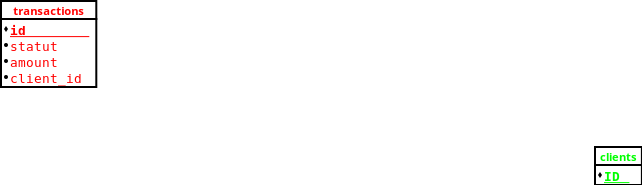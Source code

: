 <?xml version="1.0" encoding="UTF-8"?>
<dia:diagram xmlns:dia="http://www.lysator.liu.se/~alla/dia/">
   <dia:layer name="Background" visible="true" active="true">
      <dia:object type="Database - Table" version="0" id="1"><dia:attribute name="obj_pos">
                <dia:point val="54.3,23.1"/>
            </dia:attribute>
            <dia:attribute name="obj_bb">
                <dia:rectangle val="54.3,23.1;9.97,9.2"/>
            </dia:attribute>
            <dia:attribute name="meta">
                <dia:composite type="dict"/>
            </dia:attribute>
            <dia:attribute name="elem_corner">
                <dia:point val="54.3,23.1"/>
            </dia:attribute>
            <dia:attribute name="elem_width">
                <dia:real val="5.92"/>
            </dia:attribute>
            <dia:attribute name="elem_height">
                <dia:real val="3.5"/>
            </dia:attribute>
            <dia:attribute name="text_colour">
                <dia:color val="#00FF00"/>
            </dia:attribute>
            <dia:attribute name="line_colour">
                <dia:color val="#000000"/>
            </dia:attribute>
            <dia:attribute name="fill_colour">
                <dia:color val="#ffffff"/>
            </dia:attribute>
            <dia:attribute name="line_width">
                <dia:real val="0.1"/>
            </dia:attribute>
            <dia:attribute name="name">
                <dia:string>#clients#</dia:string>
            </dia:attribute>
            <dia:attribute name="comment">
                <dia:string>##</dia:string>
            </dia:attribute>
            <dia:attribute name="visible_comment">
                <dia:boolean val="false"/>
            </dia:attribute>
            <dia:attribute name="tagging_comment">
                <dia:boolean val="false"/>
            </dia:attribute>
            <dia:attribute name="underline_primary_key">
                <dia:boolean val="true"/>
            </dia:attribute>
            <dia:attribute name="bold_primary_keys">
                <dia:boolean val="true"/>
            </dia:attribute>
            <dia:attribute name="normal_font">
                <dia:font family="monospace" style="0" name="Courier"/>
            </dia:attribute>
            <dia:attribute name="name_font">
                <dia:font family="sans" style="80" name="Helvetica-Bold"/>
            </dia:attribute>
            <dia:attribute name="comment_font">
                <dia:font family="sans" style="0" name="Helvetica"/>
            </dia:attribute>
            <dia:attribute name="normal_font_height">
                <dia:real val="0.8"/>
            </dia:attribute>
            <dia:attribute name="name_font_height">
                <dia:real val="0.7"/>
            </dia:attribute>
            <dia:attribute name="comment_font_height">
                <dia:real val="0.7"/>
            </dia:attribute>         <dia:attribute name="attributes"><dia:composite type="table_attribute">
                    <dia:attribute name="name">
                <dia:string>#ID#</dia:string>
                </dia:attribute>
                <dia:attribute name="type">
                    <dia:string>##</dia:string>
                </dia:attribute>
                    <dia:attribute name="comment">
                <dia:string>##</dia:string>
                </dia:attribute><dia:attribute name="primary_key">
                    <dia:boolean val="true"/>
                </dia:attribute>
                <dia:attribute name="nullable">
                    <dia:boolean val="false"/>
                </dia:attribute>
                <dia:attribute name="unique">
                    <dia:boolean val="true"/>
                </dia:attribute>
                </dia:composite></dia:attribute>
      </dia:object>
      <dia:object type="Database - Table" version="0" id="2"><dia:attribute name="obj_pos">
                <dia:point val="24.6,15.8"/>
            </dia:attribute>
            <dia:attribute name="obj_bb">
                <dia:rectangle val="24.6,15.8;9.97,9.2"/>
            </dia:attribute>
            <dia:attribute name="meta">
                <dia:composite type="dict"/>
            </dia:attribute>
            <dia:attribute name="elem_corner">
                <dia:point val="24.6,15.8"/>
            </dia:attribute>
            <dia:attribute name="elem_width">
                <dia:real val="5.92"/>
            </dia:attribute>
            <dia:attribute name="elem_height">
                <dia:real val="3.5"/>
            </dia:attribute>
            <dia:attribute name="text_colour">
                <dia:color val="#FF0000"/>
            </dia:attribute>
            <dia:attribute name="line_colour">
                <dia:color val="#000000"/>
            </dia:attribute>
            <dia:attribute name="fill_colour">
                <dia:color val="#ffffff"/>
            </dia:attribute>
            <dia:attribute name="line_width">
                <dia:real val="0.1"/>
            </dia:attribute>
            <dia:attribute name="name">
                <dia:string>#transactions#</dia:string>
            </dia:attribute>
            <dia:attribute name="comment">
                <dia:string>##</dia:string>
            </dia:attribute>
            <dia:attribute name="visible_comment">
                <dia:boolean val="false"/>
            </dia:attribute>
            <dia:attribute name="tagging_comment">
                <dia:boolean val="false"/>
            </dia:attribute>
            <dia:attribute name="underline_primary_key">
                <dia:boolean val="true"/>
            </dia:attribute>
            <dia:attribute name="bold_primary_keys">
                <dia:boolean val="true"/>
            </dia:attribute>
            <dia:attribute name="normal_font">
                <dia:font family="monospace" style="0" name="Courier"/>
            </dia:attribute>
            <dia:attribute name="name_font">
                <dia:font family="sans" style="80" name="Helvetica-Bold"/>
            </dia:attribute>
            <dia:attribute name="comment_font">
                <dia:font family="sans" style="0" name="Helvetica"/>
            </dia:attribute>
            <dia:attribute name="normal_font_height">
                <dia:real val="0.8"/>
            </dia:attribute>
            <dia:attribute name="name_font_height">
                <dia:real val="0.7"/>
            </dia:attribute>
            <dia:attribute name="comment_font_height">
                <dia:real val="0.7"/>
            </dia:attribute>         <dia:attribute name="attributes"><dia:composite type="table_attribute">
                    <dia:attribute name="name">
                <dia:string>#id#</dia:string>
                </dia:attribute>
                <dia:attribute name="type">
                    <dia:string>##</dia:string>
                </dia:attribute>
                    <dia:attribute name="comment">
                <dia:string>##</dia:string>
                </dia:attribute><dia:attribute name="primary_key">
                    <dia:boolean val="true"/>
                </dia:attribute>
                <dia:attribute name="nullable">
                    <dia:boolean val="false"/>
                </dia:attribute>
                <dia:attribute name="unique">
                    <dia:boolean val="true"/>
                </dia:attribute>
                </dia:composite><dia:composite type="table_attribute">
                    <dia:attribute name="name">
                <dia:string>#statut#</dia:string>
                </dia:attribute>
                <dia:attribute name="type">
                    <dia:string>##</dia:string>
                </dia:attribute>
                    <dia:attribute name="comment">
                <dia:string>##</dia:string>
                </dia:attribute><dia:attribute name="primary_key">
                    <dia:boolean val="false"/>
                </dia:attribute>
                <dia:attribute name="nullable">
                    <dia:boolean val="false"/>
                </dia:attribute>
                <dia:attribute name="unique">
                    <dia:boolean val="false"/>
                </dia:attribute>
                </dia:composite><dia:composite type="table_attribute">
                    <dia:attribute name="name">
                <dia:string>#amount#</dia:string>
                </dia:attribute>
                <dia:attribute name="type">
                    <dia:string>##</dia:string>
                </dia:attribute>
                    <dia:attribute name="comment">
                <dia:string>##</dia:string>
                </dia:attribute><dia:attribute name="primary_key">
                    <dia:boolean val="false"/>
                </dia:attribute>
                <dia:attribute name="nullable">
                    <dia:boolean val="false"/>
                </dia:attribute>
                <dia:attribute name="unique">
                    <dia:boolean val="false"/>
                </dia:attribute>
                </dia:composite><dia:composite type="table_attribute">
                    <dia:attribute name="name">
                <dia:string>#client_id#</dia:string>
                </dia:attribute>
                <dia:attribute name="type">
                    <dia:string>##</dia:string>
                </dia:attribute>
                    <dia:attribute name="comment">
                <dia:string>##</dia:string>
                </dia:attribute><dia:attribute name="primary_key">
                    <dia:boolean val="false"/>
                </dia:attribute>
                <dia:attribute name="nullable">
                    <dia:boolean val="false"/>
                </dia:attribute>
                <dia:attribute name="unique">
                    <dia:boolean val="false"/>
                </dia:attribute>
                </dia:composite></dia:attribute>
      </dia:object>
   </dia:layer>
</dia:diagram>
